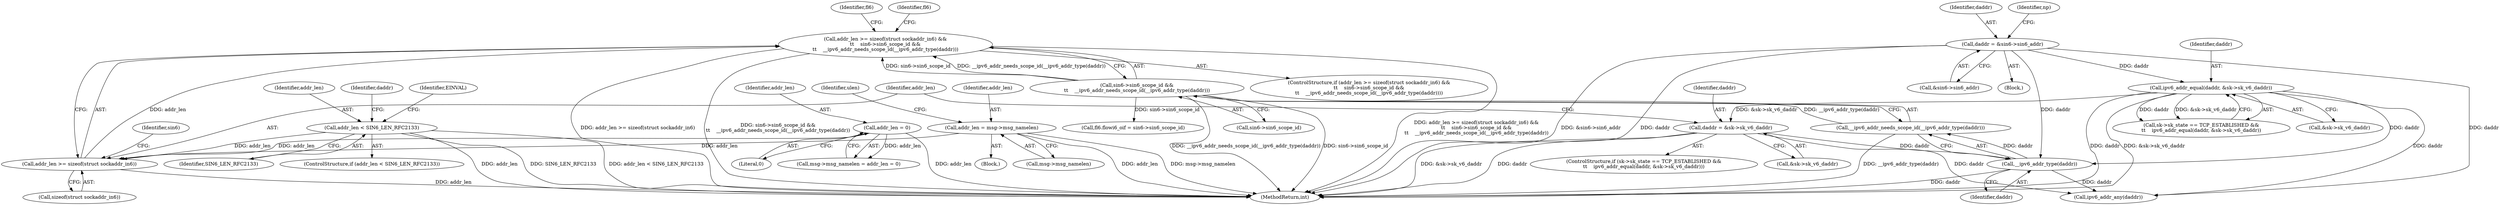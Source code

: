 digraph "0_linux_45f6fad84cc305103b28d73482b344d7f5b76f39_18@API" {
"1000480" [label="(Call,addr_len >= sizeof(struct sockaddr_in6) &&\n\t\t    sin6->sin6_scope_id &&\n\t\t    __ipv6_addr_needs_scope_id(__ipv6_addr_type(daddr)))"];
"1000481" [label="(Call,addr_len >= sizeof(struct sockaddr_in6))"];
"1000208" [label="(Call,addr_len < SIN6_LEN_RFC2133)"];
"1000235" [label="(Call,addr_len = 0)"];
"1000148" [label="(Call,addr_len = msg->msg_namelen)"];
"1000485" [label="(Call,sin6->sin6_scope_id &&\n\t\t    __ipv6_addr_needs_scope_id(__ipv6_addr_type(daddr)))"];
"1000489" [label="(Call,__ipv6_addr_needs_scope_id(__ipv6_addr_type(daddr)))"];
"1000490" [label="(Call,__ipv6_addr_type(daddr))"];
"1000467" [label="(Call,ipv6_addr_equal(daddr, &sk->sk_v6_daddr))"];
"1000420" [label="(Call,daddr = &sin6->sin6_addr)"];
"1000473" [label="(Call,daddr = &sk->sk_v6_daddr)"];
"1000481" [label="(Call,addr_len >= sizeof(struct sockaddr_in6))"];
"1000482" [label="(Identifier,addr_len)"];
"1000467" [label="(Call,ipv6_addr_equal(daddr, &sk->sk_v6_daddr))"];
"1000486" [label="(Call,sin6->sin6_scope_id)"];
"1000490" [label="(Call,__ipv6_addr_type(daddr))"];
"1000491" [label="(Identifier,daddr)"];
"1000475" [label="(Call,&sk->sk_v6_daddr)"];
"1000473" [label="(Call,daddr = &sk->sk_v6_daddr)"];
"1000422" [label="(Call,&sin6->sin6_addr)"];
"1000215" [label="(Identifier,daddr)"];
"1000483" [label="(Call,sizeof(struct sockaddr_in6))"];
"1000487" [label="(Identifier,sin6)"];
"1000155" [label="(Identifier,ulen)"];
"1000213" [label="(Identifier,EINVAL)"];
"1000485" [label="(Call,sin6->sin6_scope_id &&\n\t\t    __ipv6_addr_needs_scope_id(__ipv6_addr_type(daddr)))"];
"1000210" [label="(Identifier,SIN6_LEN_RFC2133)"];
"1000113" [label="(Block,)"];
"1000480" [label="(Call,addr_len >= sizeof(struct sockaddr_in6) &&\n\t\t    sin6->sin6_scope_id &&\n\t\t    __ipv6_addr_needs_scope_id(__ipv6_addr_type(daddr)))"];
"1000474" [label="(Identifier,daddr)"];
"1000468" [label="(Identifier,daddr)"];
"1000536" [label="(Identifier,fl6)"];
"1000479" [label="(ControlStructure,if (addr_len >= sizeof(struct sockaddr_in6) &&\n\t\t    sin6->sin6_scope_id &&\n\t\t    __ipv6_addr_needs_scope_id(__ipv6_addr_type(daddr))))"];
"1000494" [label="(Identifier,fl6)"];
"1000148" [label="(Call,addr_len = msg->msg_namelen)"];
"1000492" [label="(Call,fl6.flowi6_oif = sin6->sin6_scope_id)"];
"1000460" [label="(ControlStructure,if (sk->sk_state == TCP_ESTABLISHED &&\n\t\t    ipv6_addr_equal(daddr, &sk->sk_v6_daddr)))"];
"1000237" [label="(Literal,0)"];
"1000207" [label="(ControlStructure,if (addr_len < SIN6_LEN_RFC2133))"];
"1000489" [label="(Call,__ipv6_addr_needs_scope_id(__ipv6_addr_type(daddr)))"];
"1000461" [label="(Call,sk->sk_state == TCP_ESTABLISHED &&\n\t\t    ipv6_addr_equal(daddr, &sk->sk_v6_daddr))"];
"1000421" [label="(Identifier,daddr)"];
"1000235" [label="(Call,addr_len = 0)"];
"1001043" [label="(MethodReturn,int)"];
"1000428" [label="(Identifier,np)"];
"1000149" [label="(Identifier,addr_len)"];
"1000420" [label="(Call,daddr = &sin6->sin6_addr)"];
"1000231" [label="(Call,msg->msg_namelen = addr_len = 0)"];
"1000469" [label="(Call,&sk->sk_v6_daddr)"];
"1000209" [label="(Identifier,addr_len)"];
"1000150" [label="(Call,msg->msg_namelen)"];
"1000208" [label="(Call,addr_len < SIN6_LEN_RFC2133)"];
"1000403" [label="(Block,)"];
"1000236" [label="(Identifier,addr_len)"];
"1000685" [label="(Call,ipv6_addr_any(daddr))"];
"1000480" -> "1000479"  [label="AST: "];
"1000480" -> "1000481"  [label="CFG: "];
"1000480" -> "1000485"  [label="CFG: "];
"1000481" -> "1000480"  [label="AST: "];
"1000485" -> "1000480"  [label="AST: "];
"1000494" -> "1000480"  [label="CFG: "];
"1000536" -> "1000480"  [label="CFG: "];
"1000480" -> "1001043"  [label="DDG: addr_len >= sizeof(struct sockaddr_in6) &&\n\t\t    sin6->sin6_scope_id &&\n\t\t    __ipv6_addr_needs_scope_id(__ipv6_addr_type(daddr))"];
"1000480" -> "1001043"  [label="DDG: addr_len >= sizeof(struct sockaddr_in6)"];
"1000480" -> "1001043"  [label="DDG: sin6->sin6_scope_id &&\n\t\t    __ipv6_addr_needs_scope_id(__ipv6_addr_type(daddr))"];
"1000481" -> "1000480"  [label="DDG: addr_len"];
"1000485" -> "1000480"  [label="DDG: sin6->sin6_scope_id"];
"1000485" -> "1000480"  [label="DDG: __ipv6_addr_needs_scope_id(__ipv6_addr_type(daddr))"];
"1000481" -> "1000483"  [label="CFG: "];
"1000482" -> "1000481"  [label="AST: "];
"1000483" -> "1000481"  [label="AST: "];
"1000487" -> "1000481"  [label="CFG: "];
"1000481" -> "1001043"  [label="DDG: addr_len"];
"1000208" -> "1000481"  [label="DDG: addr_len"];
"1000235" -> "1000481"  [label="DDG: addr_len"];
"1000148" -> "1000481"  [label="DDG: addr_len"];
"1000208" -> "1000207"  [label="AST: "];
"1000208" -> "1000210"  [label="CFG: "];
"1000209" -> "1000208"  [label="AST: "];
"1000210" -> "1000208"  [label="AST: "];
"1000213" -> "1000208"  [label="CFG: "];
"1000215" -> "1000208"  [label="CFG: "];
"1000208" -> "1001043"  [label="DDG: addr_len"];
"1000208" -> "1001043"  [label="DDG: SIN6_LEN_RFC2133"];
"1000208" -> "1001043"  [label="DDG: addr_len < SIN6_LEN_RFC2133"];
"1000235" -> "1000231"  [label="AST: "];
"1000235" -> "1000237"  [label="CFG: "];
"1000236" -> "1000235"  [label="AST: "];
"1000237" -> "1000235"  [label="AST: "];
"1000231" -> "1000235"  [label="CFG: "];
"1000235" -> "1001043"  [label="DDG: addr_len"];
"1000235" -> "1000231"  [label="DDG: addr_len"];
"1000148" -> "1000113"  [label="AST: "];
"1000148" -> "1000150"  [label="CFG: "];
"1000149" -> "1000148"  [label="AST: "];
"1000150" -> "1000148"  [label="AST: "];
"1000155" -> "1000148"  [label="CFG: "];
"1000148" -> "1001043"  [label="DDG: addr_len"];
"1000148" -> "1001043"  [label="DDG: msg->msg_namelen"];
"1000485" -> "1000486"  [label="CFG: "];
"1000485" -> "1000489"  [label="CFG: "];
"1000486" -> "1000485"  [label="AST: "];
"1000489" -> "1000485"  [label="AST: "];
"1000485" -> "1001043"  [label="DDG: sin6->sin6_scope_id"];
"1000485" -> "1001043"  [label="DDG: __ipv6_addr_needs_scope_id(__ipv6_addr_type(daddr))"];
"1000489" -> "1000485"  [label="DDG: __ipv6_addr_type(daddr)"];
"1000485" -> "1000492"  [label="DDG: sin6->sin6_scope_id"];
"1000489" -> "1000490"  [label="CFG: "];
"1000490" -> "1000489"  [label="AST: "];
"1000489" -> "1001043"  [label="DDG: __ipv6_addr_type(daddr)"];
"1000490" -> "1000489"  [label="DDG: daddr"];
"1000490" -> "1000491"  [label="CFG: "];
"1000491" -> "1000490"  [label="AST: "];
"1000490" -> "1001043"  [label="DDG: daddr"];
"1000467" -> "1000490"  [label="DDG: daddr"];
"1000473" -> "1000490"  [label="DDG: daddr"];
"1000420" -> "1000490"  [label="DDG: daddr"];
"1000490" -> "1000685"  [label="DDG: daddr"];
"1000467" -> "1000461"  [label="AST: "];
"1000467" -> "1000469"  [label="CFG: "];
"1000468" -> "1000467"  [label="AST: "];
"1000469" -> "1000467"  [label="AST: "];
"1000461" -> "1000467"  [label="CFG: "];
"1000467" -> "1001043"  [label="DDG: daddr"];
"1000467" -> "1001043"  [label="DDG: &sk->sk_v6_daddr"];
"1000467" -> "1000461"  [label="DDG: daddr"];
"1000467" -> "1000461"  [label="DDG: &sk->sk_v6_daddr"];
"1000420" -> "1000467"  [label="DDG: daddr"];
"1000467" -> "1000473"  [label="DDG: &sk->sk_v6_daddr"];
"1000467" -> "1000685"  [label="DDG: daddr"];
"1000420" -> "1000403"  [label="AST: "];
"1000420" -> "1000422"  [label="CFG: "];
"1000421" -> "1000420"  [label="AST: "];
"1000422" -> "1000420"  [label="AST: "];
"1000428" -> "1000420"  [label="CFG: "];
"1000420" -> "1001043"  [label="DDG: &sin6->sin6_addr"];
"1000420" -> "1001043"  [label="DDG: daddr"];
"1000420" -> "1000685"  [label="DDG: daddr"];
"1000473" -> "1000460"  [label="AST: "];
"1000473" -> "1000475"  [label="CFG: "];
"1000474" -> "1000473"  [label="AST: "];
"1000475" -> "1000473"  [label="AST: "];
"1000482" -> "1000473"  [label="CFG: "];
"1000473" -> "1001043"  [label="DDG: daddr"];
"1000473" -> "1001043"  [label="DDG: &sk->sk_v6_daddr"];
"1000473" -> "1000685"  [label="DDG: daddr"];
}
